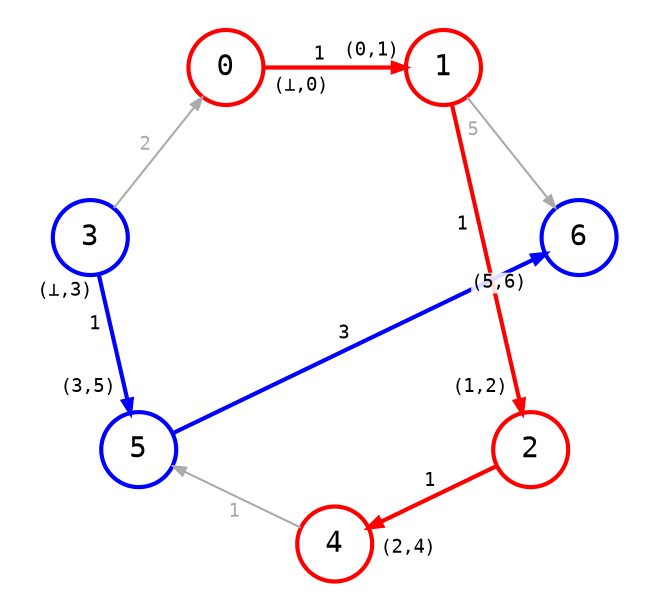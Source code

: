 digraph {
    node [shape=circle, fontname="monospace", style=bold];
    edge [arrowsize=0.6, fontname="monospace", fontsize=9];
    layout=circo;
    scale=1.0;
    normalize=true;
    pad=0.2;
    // newrank=true;
    // splines=line

    0, 1, 2, 4 [style=bold, color=red];
    3, 5, 6 [color=blue];

    3 -> 0 [
        color="#aaaaaa",
        fontcolor="#aaaaaa",
        label=<
            <table border="0" cellpadding="1" cellspacing="0">
                <tr>
                    <td>2</td>
                </tr>
            </table>
        >,
    ];

    0 -> 1 [
        color=red,
        style=bold,
        headlabel=<
            <table border="0" cellpadding="3" cellspacing="0">
                <tr>
                    <td>(0,1)</td>
                </tr>
            </table>
        >,
        taillabel=<
            <table border="0">
                <tr>
                    <td>(⊥,0)</td>
                </tr>
            </table>
            >,
        label=<
            <table border="0" cellpadding="1" cellspacing="0">
                <tr>
                    <td>1</td>
                </tr>
            </table>
        >,
    ];

    1 -> 2 [
        style=bold, 
        color=red, 
        headlabel=<
            <table border="0" cellpadding="7" cellspacing="0">
                <tr>
                    <td>(1,2)</td>
                </tr>
            </table>
        >,
        label=<
            <table border="0" cellpadding="8" cellspacing="0">
                <tr>
                    <td>1</td>
                </tr>
            </table>
        >,
    ];

    2 -> 4 [
        style=bold, 
        color=red, 
        headlabel=<
            <table border="0" cellpadding="5" cellspacing="0">
                <tr>
                    <td>(2,4)</td>
                </tr>
            </table>
        >,
        label=<
            <table border="0" cellpadding="1" cellspacing="0">
                <tr>
                    <td>1</td>
                </tr>
            </table>
        >,
    ];

    1 -> 6 [
        color="#aaaaaa",
        fontcolor="#aaaaaa",
        label=<
            <table border="0" cellpadding="3" cellspacing="0">
                <tr>
                    <td>5  </td>
                </tr>
            </table>
        >,
    ];

    2 -> 6 [style=invis];
    6 -> 2 [style=invis];

    4 -> 5 [
        color="#aaaaaa",
        fontcolor="#aaaaaa",
        label=<
            <table border="0" cellpadding="1" cellspacing="0">
                <tr>
                    <td>     1</td>
                </tr>
            </table>
        >,
    ];

    3 -> 5 [
        style=bold, 
        color=blue, 
        headlabel=<
            <table border="0" cellpadding="7" cellspacing="0">
                <tr>
                    <td>(3,5)</td>
                </tr>
            </table>
        >,
        taillabel=<
            <table border="0" cellpadding="3" cellspacing="0">
                <tr>
                    <td>(⊥,3)</td>
                </tr>
            </table>
        >,
        label=<
            <table border="0" cellpadding="1" cellspacing="0">
                <tr>
                    <td>1 </td>
                </tr>
            </table>
        >,
    ];

    5 -> 6 [
        style=bold, 
        color=blue, 
        headlabel=<
            <table border="0" cellpadding="0" cellspacing="9">
                <tr>
                    <td bgcolor="#ffffffdd">(5,6)</td>
                </tr>
            </table>
        >,
        label=<
            <table border="0" cellpadding="1" cellspacing="0">
                <tr>
                    <td>3</td>
                </tr>
            </table>
        >,
    ];
}